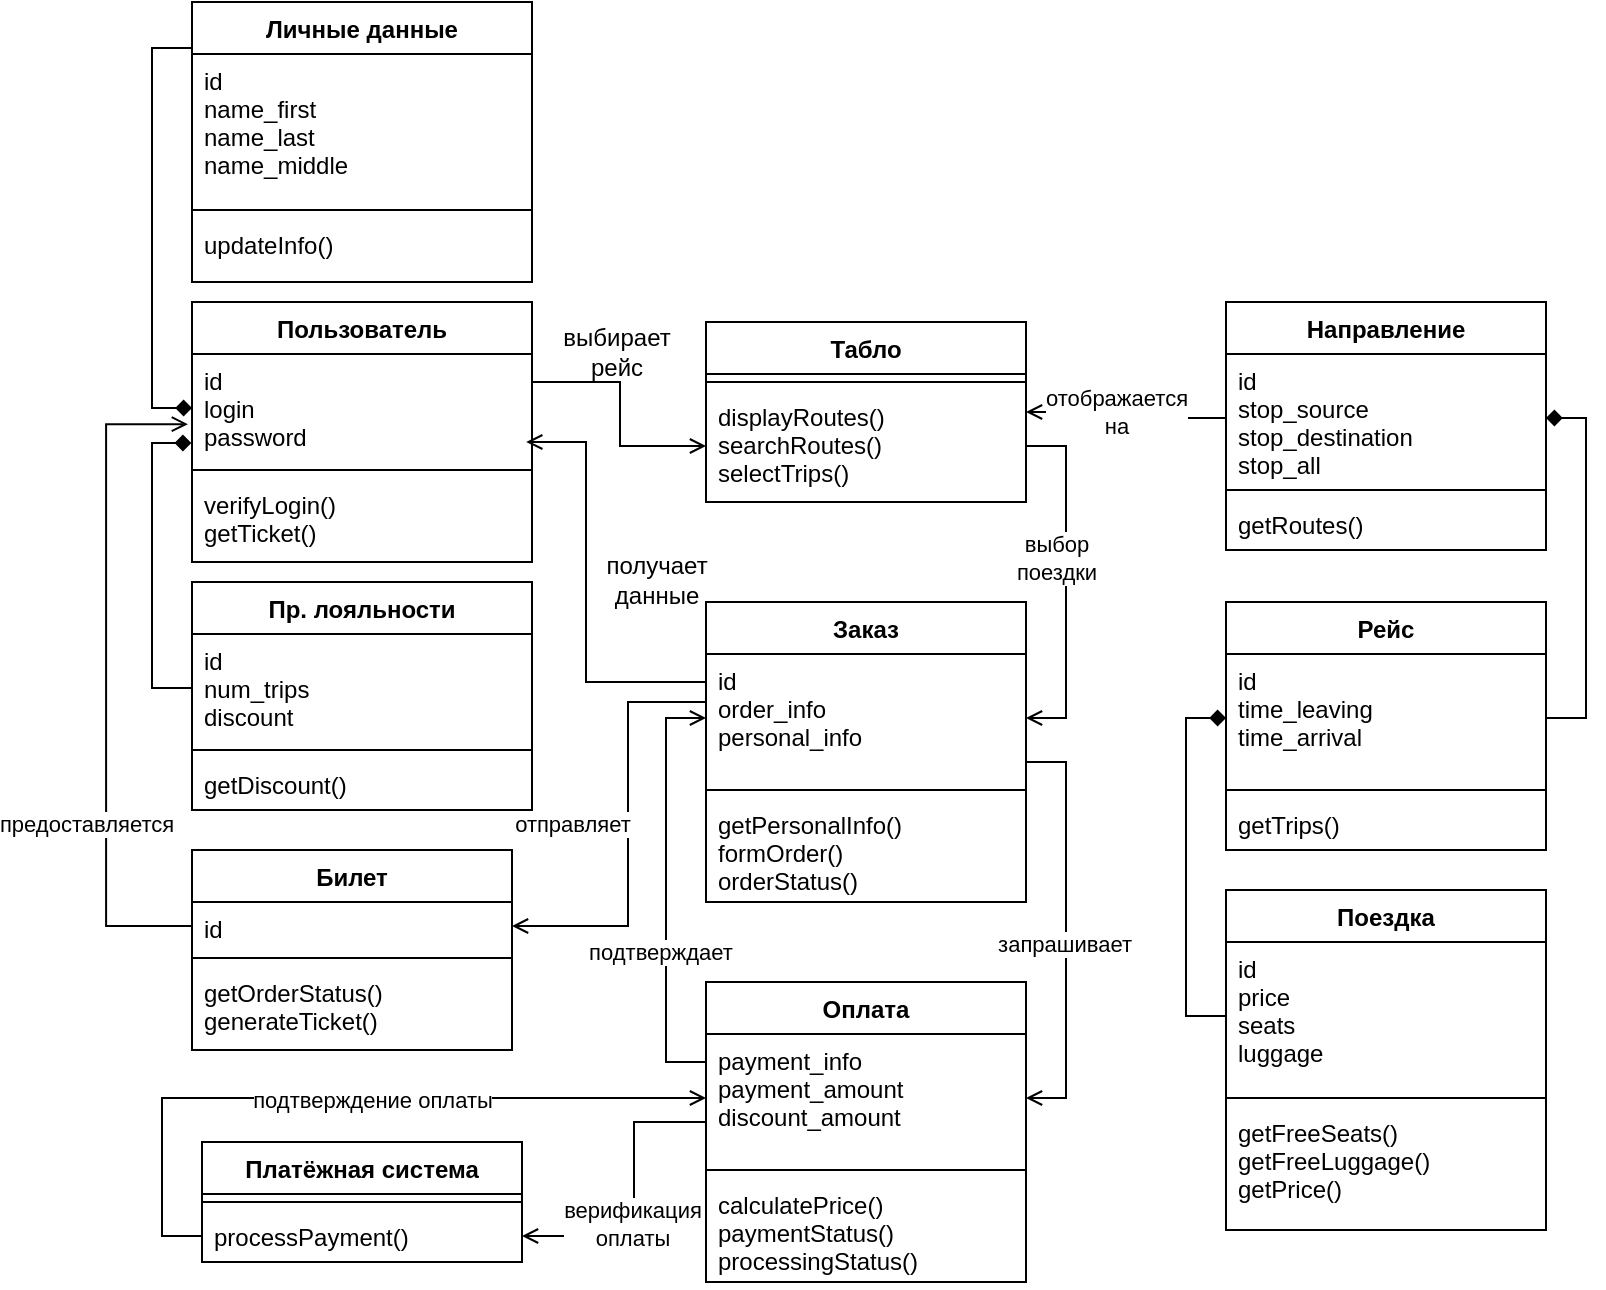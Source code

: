 <mxfile version="13.7.5" type="device"><diagram id="C5RBs43oDa-KdzZeNtuy" name="Page-1"><mxGraphModel dx="2130" dy="1912" grid="1" gridSize="10" guides="1" tooltips="1" connect="1" arrows="1" fold="1" page="1" pageScale="1" pageWidth="827" pageHeight="1169" math="0" shadow="0"><root><mxCell id="WIyWlLk6GJQsqaUBKTNV-0"/><mxCell id="WIyWlLk6GJQsqaUBKTNV-1" parent="WIyWlLk6GJQsqaUBKTNV-0"/><mxCell id="ljPP_YvINjtz-8va6Bm2-36" style="edgeStyle=orthogonalEdgeStyle;rounded=0;orthogonalLoop=1;jettySize=auto;html=1;exitX=0;exitY=0.5;exitDx=0;exitDy=0;entryX=0;entryY=0.5;entryDx=0;entryDy=0;endArrow=diamond;endFill=1;" edge="1" parent="WIyWlLk6GJQsqaUBKTNV-1" source="ljPP_YvINjtz-8va6Bm2-13" target="ljPP_YvINjtz-8va6Bm2-1"><mxGeometry relative="1" as="geometry"><Array as="points"><mxPoint x="13.0" y="-357"/><mxPoint x="13.0" y="-177"/></Array></mxGeometry></mxCell><mxCell id="ljPP_YvINjtz-8va6Bm2-39" style="edgeStyle=orthogonalEdgeStyle;rounded=0;orthogonalLoop=1;jettySize=auto;html=1;exitX=0;exitY=0.5;exitDx=0;exitDy=0;entryX=-0.002;entryY=0.824;entryDx=0;entryDy=0;entryPerimeter=0;endArrow=diamond;endFill=1;" edge="1" parent="WIyWlLk6GJQsqaUBKTNV-1" source="ljPP_YvINjtz-8va6Bm2-17" target="ljPP_YvINjtz-8va6Bm2-1"><mxGeometry relative="1" as="geometry"/></mxCell><mxCell id="ljPP_YvINjtz-8va6Bm2-50" style="edgeStyle=orthogonalEdgeStyle;rounded=0;orthogonalLoop=1;jettySize=auto;html=1;exitX=0;exitY=0.5;exitDx=0;exitDy=0;entryX=0;entryY=0.5;entryDx=0;entryDy=0;endArrow=diamond;endFill=1;" edge="1" parent="WIyWlLk6GJQsqaUBKTNV-1" source="ljPP_YvINjtz-8va6Bm2-26" target="ljPP_YvINjtz-8va6Bm2-33"><mxGeometry relative="1" as="geometry"/></mxCell><mxCell id="ljPP_YvINjtz-8va6Bm2-51" style="edgeStyle=orthogonalEdgeStyle;rounded=0;orthogonalLoop=1;jettySize=auto;html=1;exitX=1;exitY=0.5;exitDx=0;exitDy=0;entryX=1;entryY=0.5;entryDx=0;entryDy=0;endArrow=diamond;endFill=1;" edge="1" parent="WIyWlLk6GJQsqaUBKTNV-1" source="ljPP_YvINjtz-8va6Bm2-33" target="ljPP_YvINjtz-8va6Bm2-9"><mxGeometry relative="1" as="geometry"/></mxCell><mxCell id="ljPP_YvINjtz-8va6Bm2-56" style="edgeStyle=orthogonalEdgeStyle;rounded=0;orthogonalLoop=1;jettySize=auto;html=1;exitX=0;exitY=0.5;exitDx=0;exitDy=0;entryX=1;entryY=0.5;entryDx=0;entryDy=0;endArrow=open;endFill=0;" edge="1" parent="WIyWlLk6GJQsqaUBKTNV-1" source="ljPP_YvINjtz-8va6Bm2-9" target="ljPP_YvINjtz-8va6Bm2-52"><mxGeometry relative="1" as="geometry"/></mxCell><mxCell id="ljPP_YvINjtz-8va6Bm2-57" value="отображается&lt;br&gt;на" style="edgeLabel;html=1;align=center;verticalAlign=middle;resizable=0;points=[];" vertex="1" connectable="0" parent="ljPP_YvINjtz-8va6Bm2-56"><mxGeometry x="0.133" relative="1" as="geometry"><mxPoint as="offset"/></mxGeometry></mxCell><mxCell id="ljPP_YvINjtz-8va6Bm2-25" value="Поездка" style="swimlane;fontStyle=1;align=center;verticalAlign=top;childLayout=stackLayout;horizontal=1;startSize=26;horizontalStack=0;resizeParent=1;resizeParentMax=0;resizeLast=0;collapsible=1;marginBottom=0;" vertex="1" parent="WIyWlLk6GJQsqaUBKTNV-1"><mxGeometry x="550" y="64" width="160" height="170" as="geometry"/></mxCell><mxCell id="ljPP_YvINjtz-8va6Bm2-26" value="id&#10;price&#10;seats&#10;luggage" style="text;strokeColor=none;fillColor=none;align=left;verticalAlign=top;spacingLeft=4;spacingRight=4;overflow=hidden;rotatable=0;points=[[0,0.5],[1,0.5]];portConstraint=eastwest;" vertex="1" parent="ljPP_YvINjtz-8va6Bm2-25"><mxGeometry y="26" width="160" height="74" as="geometry"/></mxCell><mxCell id="ljPP_YvINjtz-8va6Bm2-27" value="" style="line;strokeWidth=1;fillColor=none;align=left;verticalAlign=middle;spacingTop=-1;spacingLeft=3;spacingRight=3;rotatable=0;labelPosition=right;points=[];portConstraint=eastwest;" vertex="1" parent="ljPP_YvINjtz-8va6Bm2-25"><mxGeometry y="100" width="160" height="8" as="geometry"/></mxCell><mxCell id="ljPP_YvINjtz-8va6Bm2-28" value="getFreeSeats()&#10;getFreeLuggage()&#10;getPrice()" style="text;strokeColor=none;fillColor=none;align=left;verticalAlign=top;spacingLeft=4;spacingRight=4;overflow=hidden;rotatable=0;points=[[0,0.5],[1,0.5]];portConstraint=eastwest;" vertex="1" parent="ljPP_YvINjtz-8va6Bm2-25"><mxGeometry y="108" width="160" height="62" as="geometry"/></mxCell><mxCell id="ljPP_YvINjtz-8va6Bm2-32" value="Рейс" style="swimlane;fontStyle=1;align=center;verticalAlign=top;childLayout=stackLayout;horizontal=1;startSize=26;horizontalStack=0;resizeParent=1;resizeParentMax=0;resizeLast=0;collapsible=1;marginBottom=0;" vertex="1" parent="WIyWlLk6GJQsqaUBKTNV-1"><mxGeometry x="550" y="-80" width="160" height="124" as="geometry"/></mxCell><mxCell id="ljPP_YvINjtz-8va6Bm2-33" value="id&#10;time_leaving&#10;time_arrival" style="text;strokeColor=none;fillColor=none;align=left;verticalAlign=top;spacingLeft=4;spacingRight=4;overflow=hidden;rotatable=0;points=[[0,0.5],[1,0.5]];portConstraint=eastwest;" vertex="1" parent="ljPP_YvINjtz-8va6Bm2-32"><mxGeometry y="26" width="160" height="64" as="geometry"/></mxCell><mxCell id="ljPP_YvINjtz-8va6Bm2-34" value="" style="line;strokeWidth=1;fillColor=none;align=left;verticalAlign=middle;spacingTop=-1;spacingLeft=3;spacingRight=3;rotatable=0;labelPosition=right;points=[];portConstraint=eastwest;" vertex="1" parent="ljPP_YvINjtz-8va6Bm2-32"><mxGeometry y="90" width="160" height="8" as="geometry"/></mxCell><mxCell id="ljPP_YvINjtz-8va6Bm2-35" value="getTrips()" style="text;strokeColor=none;fillColor=none;align=left;verticalAlign=top;spacingLeft=4;spacingRight=4;overflow=hidden;rotatable=0;points=[[0,0.5],[1,0.5]];portConstraint=eastwest;" vertex="1" parent="ljPP_YvINjtz-8va6Bm2-32"><mxGeometry y="98" width="160" height="26" as="geometry"/></mxCell><mxCell id="ljPP_YvINjtz-8va6Bm2-8" value="Направление" style="swimlane;fontStyle=1;align=center;verticalAlign=top;childLayout=stackLayout;horizontal=1;startSize=26;horizontalStack=0;resizeParent=1;resizeParentMax=0;resizeLast=0;collapsible=1;marginBottom=0;" vertex="1" parent="WIyWlLk6GJQsqaUBKTNV-1"><mxGeometry x="550" y="-230" width="160" height="124" as="geometry"/></mxCell><mxCell id="ljPP_YvINjtz-8va6Bm2-9" value="id&#10;stop_source&#10;stop_destination&#10;stop_all" style="text;strokeColor=none;fillColor=none;align=left;verticalAlign=top;spacingLeft=4;spacingRight=4;overflow=hidden;rotatable=0;points=[[0,0.5],[1,0.5]];portConstraint=eastwest;" vertex="1" parent="ljPP_YvINjtz-8va6Bm2-8"><mxGeometry y="26" width="160" height="64" as="geometry"/></mxCell><mxCell id="ljPP_YvINjtz-8va6Bm2-10" value="" style="line;strokeWidth=1;fillColor=none;align=left;verticalAlign=middle;spacingTop=-1;spacingLeft=3;spacingRight=3;rotatable=0;labelPosition=right;points=[];portConstraint=eastwest;" vertex="1" parent="ljPP_YvINjtz-8va6Bm2-8"><mxGeometry y="90" width="160" height="8" as="geometry"/></mxCell><mxCell id="ljPP_YvINjtz-8va6Bm2-11" value="getRoutes()" style="text;strokeColor=none;fillColor=none;align=left;verticalAlign=top;spacingLeft=4;spacingRight=4;overflow=hidden;rotatable=0;points=[[0,0.5],[1,0.5]];portConstraint=eastwest;" vertex="1" parent="ljPP_YvINjtz-8va6Bm2-8"><mxGeometry y="98" width="160" height="26" as="geometry"/></mxCell><mxCell id="ljPP_YvINjtz-8va6Bm2-73" style="edgeStyle=orthogonalEdgeStyle;rounded=0;orthogonalLoop=1;jettySize=auto;html=1;exitX=1;exitY=0.5;exitDx=0;exitDy=0;entryX=0;entryY=0.5;entryDx=0;entryDy=0;endArrow=open;endFill=0;" edge="1" parent="WIyWlLk6GJQsqaUBKTNV-1" source="ljPP_YvINjtz-8va6Bm2-1" target="ljPP_YvINjtz-8va6Bm2-55"><mxGeometry relative="1" as="geometry"><Array as="points"><mxPoint x="203" y="-190"/><mxPoint x="247" y="-190"/><mxPoint x="247" y="-158"/></Array></mxGeometry></mxCell><mxCell id="ljPP_YvINjtz-8va6Bm2-52" value="Табло" style="swimlane;fontStyle=1;align=center;verticalAlign=top;childLayout=stackLayout;horizontal=1;startSize=26;horizontalStack=0;resizeParent=1;resizeParentMax=0;resizeLast=0;collapsible=1;marginBottom=0;" vertex="1" parent="WIyWlLk6GJQsqaUBKTNV-1"><mxGeometry x="290" y="-220" width="160" height="90" as="geometry"/></mxCell><mxCell id="ljPP_YvINjtz-8va6Bm2-54" value="" style="line;strokeWidth=1;fillColor=none;align=left;verticalAlign=middle;spacingTop=-1;spacingLeft=3;spacingRight=3;rotatable=0;labelPosition=right;points=[];portConstraint=eastwest;" vertex="1" parent="ljPP_YvINjtz-8va6Bm2-52"><mxGeometry y="26" width="160" height="8" as="geometry"/></mxCell><mxCell id="ljPP_YvINjtz-8va6Bm2-55" value="displayRoutes()&#10;searchRoutes()&#10;selectTrips()" style="text;strokeColor=none;fillColor=none;align=left;verticalAlign=top;spacingLeft=4;spacingRight=4;overflow=hidden;rotatable=0;points=[[0,0.5],[1,0.5]];portConstraint=eastwest;" vertex="1" parent="ljPP_YvINjtz-8va6Bm2-52"><mxGeometry y="34" width="160" height="56" as="geometry"/></mxCell><mxCell id="ljPP_YvINjtz-8va6Bm2-61" value="Заказ" style="swimlane;fontStyle=1;align=center;verticalAlign=top;childLayout=stackLayout;horizontal=1;startSize=26;horizontalStack=0;resizeParent=1;resizeParentMax=0;resizeLast=0;collapsible=1;marginBottom=0;" vertex="1" parent="WIyWlLk6GJQsqaUBKTNV-1"><mxGeometry x="290" y="-80" width="160" height="150" as="geometry"/></mxCell><mxCell id="ljPP_YvINjtz-8va6Bm2-62" value="id&#10;order_info&#10;personal_info" style="text;strokeColor=none;fillColor=none;align=left;verticalAlign=top;spacingLeft=4;spacingRight=4;overflow=hidden;rotatable=0;points=[[0,0.5],[1,0.5]];portConstraint=eastwest;" vertex="1" parent="ljPP_YvINjtz-8va6Bm2-61"><mxGeometry y="26" width="160" height="64" as="geometry"/></mxCell><mxCell id="ljPP_YvINjtz-8va6Bm2-63" value="" style="line;strokeWidth=1;fillColor=none;align=left;verticalAlign=middle;spacingTop=-1;spacingLeft=3;spacingRight=3;rotatable=0;labelPosition=right;points=[];portConstraint=eastwest;" vertex="1" parent="ljPP_YvINjtz-8va6Bm2-61"><mxGeometry y="90" width="160" height="8" as="geometry"/></mxCell><mxCell id="ljPP_YvINjtz-8va6Bm2-64" value="getPersonalInfo()&#10;formOrder()&#10;orderStatus()" style="text;strokeColor=none;fillColor=none;align=left;verticalAlign=top;spacingLeft=4;spacingRight=4;overflow=hidden;rotatable=0;points=[[0,0.5],[1,0.5]];portConstraint=eastwest;" vertex="1" parent="ljPP_YvINjtz-8va6Bm2-61"><mxGeometry y="98" width="160" height="52" as="geometry"/></mxCell><mxCell id="ljPP_YvINjtz-8va6Bm2-74" style="edgeStyle=orthogonalEdgeStyle;rounded=0;orthogonalLoop=1;jettySize=auto;html=1;exitX=1;exitY=0.5;exitDx=0;exitDy=0;endArrow=open;endFill=0;" edge="1" parent="WIyWlLk6GJQsqaUBKTNV-1" source="ljPP_YvINjtz-8va6Bm2-55" target="ljPP_YvINjtz-8va6Bm2-62"><mxGeometry relative="1" as="geometry"/></mxCell><mxCell id="ljPP_YvINjtz-8va6Bm2-98" value="выбор&lt;br&gt;поездки" style="edgeLabel;html=1;align=center;verticalAlign=middle;resizable=0;points=[];" vertex="1" connectable="0" parent="ljPP_YvINjtz-8va6Bm2-74"><mxGeometry x="-0.152" y="-5" relative="1" as="geometry"><mxPoint y="1" as="offset"/></mxGeometry></mxCell><mxCell id="ljPP_YvINjtz-8va6Bm2-76" value="выбирает &lt;br&gt;рейс" style="text;html=1;align=center;verticalAlign=middle;resizable=0;points=[];autosize=1;" vertex="1" parent="WIyWlLk6GJQsqaUBKTNV-1"><mxGeometry x="210" y="-220" width="70" height="30" as="geometry"/></mxCell><mxCell id="ljPP_YvINjtz-8va6Bm2-78" style="edgeStyle=orthogonalEdgeStyle;rounded=0;orthogonalLoop=1;jettySize=auto;html=1;exitX=0;exitY=0.5;exitDx=0;exitDy=0;entryX=0.983;entryY=0.815;entryDx=0;entryDy=0;entryPerimeter=0;endArrow=open;endFill=0;" edge="1" parent="WIyWlLk6GJQsqaUBKTNV-1" source="ljPP_YvINjtz-8va6Bm2-62" target="ljPP_YvINjtz-8va6Bm2-1"><mxGeometry relative="1" as="geometry"><Array as="points"><mxPoint x="290" y="-40"/><mxPoint x="230" y="-40"/><mxPoint x="230" y="-160"/></Array></mxGeometry></mxCell><mxCell id="ljPP_YvINjtz-8va6Bm2-79" value="получает &lt;br&gt;данные" style="text;html=1;align=center;verticalAlign=middle;resizable=0;points=[];autosize=1;" vertex="1" parent="WIyWlLk6GJQsqaUBKTNV-1"><mxGeometry x="230" y="-106" width="70" height="30" as="geometry"/></mxCell><mxCell id="ljPP_YvINjtz-8va6Bm2-65" value="Оплата" style="swimlane;fontStyle=1;align=center;verticalAlign=top;childLayout=stackLayout;horizontal=1;startSize=26;horizontalStack=0;resizeParent=1;resizeParentMax=0;resizeLast=0;collapsible=1;marginBottom=0;" vertex="1" parent="WIyWlLk6GJQsqaUBKTNV-1"><mxGeometry x="290" y="110" width="160" height="150" as="geometry"/></mxCell><mxCell id="ljPP_YvINjtz-8va6Bm2-66" value="payment_info&#10;payment_amount&#10;discount_amount" style="text;strokeColor=none;fillColor=none;align=left;verticalAlign=top;spacingLeft=4;spacingRight=4;overflow=hidden;rotatable=0;points=[[0,0.5],[1,0.5]];portConstraint=eastwest;" vertex="1" parent="ljPP_YvINjtz-8va6Bm2-65"><mxGeometry y="26" width="160" height="64" as="geometry"/></mxCell><mxCell id="ljPP_YvINjtz-8va6Bm2-67" value="" style="line;strokeWidth=1;fillColor=none;align=left;verticalAlign=middle;spacingTop=-1;spacingLeft=3;spacingRight=3;rotatable=0;labelPosition=right;points=[];portConstraint=eastwest;" vertex="1" parent="ljPP_YvINjtz-8va6Bm2-65"><mxGeometry y="90" width="160" height="8" as="geometry"/></mxCell><mxCell id="ljPP_YvINjtz-8va6Bm2-68" value="calculatePrice()&#10;paymentStatus()&#10;processingStatus()" style="text;strokeColor=none;fillColor=none;align=left;verticalAlign=top;spacingLeft=4;spacingRight=4;overflow=hidden;rotatable=0;points=[[0,0.5],[1,0.5]];portConstraint=eastwest;" vertex="1" parent="ljPP_YvINjtz-8va6Bm2-65"><mxGeometry y="98" width="160" height="52" as="geometry"/></mxCell><mxCell id="ljPP_YvINjtz-8va6Bm2-82" style="edgeStyle=orthogonalEdgeStyle;rounded=0;orthogonalLoop=1;jettySize=auto;html=1;exitX=0;exitY=0.5;exitDx=0;exitDy=0;entryX=-0.012;entryY=0.65;entryDx=0;entryDy=0;entryPerimeter=0;endArrow=open;endFill=0;" edge="1" parent="WIyWlLk6GJQsqaUBKTNV-1" source="ljPP_YvINjtz-8va6Bm2-70" target="ljPP_YvINjtz-8va6Bm2-1"><mxGeometry relative="1" as="geometry"><Array as="points"><mxPoint x="-9.94" y="82"/><mxPoint x="-9.94" y="-169"/></Array></mxGeometry></mxCell><mxCell id="ljPP_YvINjtz-8va6Bm2-83" value="предоставляется" style="edgeLabel;html=1;align=center;verticalAlign=middle;resizable=0;points=[];" vertex="1" connectable="0" parent="ljPP_YvINjtz-8va6Bm2-82"><mxGeometry x="-0.09" y="-3" relative="1" as="geometry"><mxPoint x="-13.06" y="57.88" as="offset"/></mxGeometry></mxCell><mxCell id="ljPP_YvINjtz-8va6Bm2-84" style="edgeStyle=orthogonalEdgeStyle;rounded=0;orthogonalLoop=1;jettySize=auto;html=1;exitX=0;exitY=0.5;exitDx=0;exitDy=0;entryX=0;entryY=0.5;entryDx=0;entryDy=0;endArrow=open;endFill=0;" edge="1" parent="WIyWlLk6GJQsqaUBKTNV-1" source="ljPP_YvINjtz-8va6Bm2-66" target="ljPP_YvINjtz-8va6Bm2-62"><mxGeometry relative="1" as="geometry"><Array as="points"><mxPoint x="290" y="150"/><mxPoint x="270" y="150"/><mxPoint x="270" y="-22"/></Array></mxGeometry></mxCell><mxCell id="ljPP_YvINjtz-8va6Bm2-96" value="подтверждает" style="edgeLabel;html=1;align=center;verticalAlign=middle;resizable=0;points=[];" vertex="1" connectable="0" parent="ljPP_YvINjtz-8va6Bm2-84"><mxGeometry x="-0.188" y="3" relative="1" as="geometry"><mxPoint as="offset"/></mxGeometry></mxCell><mxCell id="ljPP_YvINjtz-8va6Bm2-85" style="edgeStyle=orthogonalEdgeStyle;rounded=0;orthogonalLoop=1;jettySize=auto;html=1;exitX=1;exitY=0.5;exitDx=0;exitDy=0;entryX=1;entryY=0.5;entryDx=0;entryDy=0;endArrow=open;endFill=0;" edge="1" parent="WIyWlLk6GJQsqaUBKTNV-1" source="ljPP_YvINjtz-8va6Bm2-62" target="ljPP_YvINjtz-8va6Bm2-66"><mxGeometry relative="1" as="geometry"><Array as="points"><mxPoint x="450"/><mxPoint x="470"/><mxPoint x="470" y="168"/></Array></mxGeometry></mxCell><mxCell id="ljPP_YvINjtz-8va6Bm2-86" value="запрашивает" style="edgeLabel;html=1;align=center;verticalAlign=middle;resizable=0;points=[];" vertex="1" connectable="0" parent="ljPP_YvINjtz-8va6Bm2-85"><mxGeometry x="0.242" y="-1" relative="1" as="geometry"><mxPoint y="-10.35" as="offset"/></mxGeometry></mxCell><mxCell id="ljPP_YvINjtz-8va6Bm2-87" style="edgeStyle=orthogonalEdgeStyle;rounded=0;orthogonalLoop=1;jettySize=auto;html=1;exitX=0;exitY=0.5;exitDx=0;exitDy=0;entryX=1;entryY=0.5;entryDx=0;entryDy=0;endArrow=open;endFill=0;" edge="1" parent="WIyWlLk6GJQsqaUBKTNV-1" source="ljPP_YvINjtz-8va6Bm2-62" target="ljPP_YvINjtz-8va6Bm2-70"><mxGeometry relative="1" as="geometry"><Array as="points"><mxPoint x="290" y="-30"/><mxPoint x="251" y="-30"/><mxPoint x="251" y="82"/></Array></mxGeometry></mxCell><mxCell id="ljPP_YvINjtz-8va6Bm2-97" value="отправляет" style="edgeLabel;html=1;align=center;verticalAlign=middle;resizable=0;points=[];" vertex="1" connectable="0" parent="ljPP_YvINjtz-8va6Bm2-87"><mxGeometry x="0.205" relative="1" as="geometry"><mxPoint x="-28.06" y="-22.53" as="offset"/></mxGeometry></mxCell><mxCell id="ljPP_YvINjtz-8va6Bm2-92" style="edgeStyle=orthogonalEdgeStyle;rounded=0;orthogonalLoop=1;jettySize=auto;html=1;exitX=0;exitY=0.5;exitDx=0;exitDy=0;entryX=1;entryY=0.5;entryDx=0;entryDy=0;endArrow=open;endFill=0;" edge="1" parent="WIyWlLk6GJQsqaUBKTNV-1" source="ljPP_YvINjtz-8va6Bm2-66" target="ljPP_YvINjtz-8va6Bm2-91"><mxGeometry relative="1" as="geometry"><Array as="points"><mxPoint x="290" y="180"/><mxPoint x="254" y="180"/><mxPoint x="254" y="237"/></Array></mxGeometry></mxCell><mxCell id="ljPP_YvINjtz-8va6Bm2-95" value="верификация&lt;br&gt;оплаты" style="edgeLabel;html=1;align=center;verticalAlign=middle;resizable=0;points=[];" vertex="1" connectable="0" parent="ljPP_YvINjtz-8va6Bm2-92"><mxGeometry x="0.243" y="-1" relative="1" as="geometry"><mxPoint y="-1" as="offset"/></mxGeometry></mxCell><mxCell id="ljPP_YvINjtz-8va6Bm2-93" style="edgeStyle=orthogonalEdgeStyle;rounded=0;orthogonalLoop=1;jettySize=auto;html=1;exitX=0;exitY=0.5;exitDx=0;exitDy=0;entryX=0;entryY=0.5;entryDx=0;entryDy=0;endArrow=open;endFill=0;" edge="1" parent="WIyWlLk6GJQsqaUBKTNV-1" source="ljPP_YvINjtz-8va6Bm2-91" target="ljPP_YvINjtz-8va6Bm2-66"><mxGeometry relative="1" as="geometry"/></mxCell><mxCell id="ljPP_YvINjtz-8va6Bm2-94" value="подтверждение оплаты" style="edgeLabel;html=1;align=center;verticalAlign=middle;resizable=0;points=[];" vertex="1" connectable="0" parent="ljPP_YvINjtz-8va6Bm2-93"><mxGeometry x="0.08" y="-1" relative="1" as="geometry"><mxPoint x="-1" as="offset"/></mxGeometry></mxCell><mxCell id="ljPP_YvINjtz-8va6Bm2-0" value="Пользователь" style="swimlane;fontStyle=1;align=center;verticalAlign=top;childLayout=stackLayout;horizontal=1;startSize=26;horizontalStack=0;resizeParent=1;resizeParentMax=0;resizeLast=0;collapsible=1;marginBottom=0;" vertex="1" parent="WIyWlLk6GJQsqaUBKTNV-1"><mxGeometry x="33" y="-230" width="170" height="130" as="geometry"/></mxCell><mxCell id="ljPP_YvINjtz-8va6Bm2-1" value="id&#10;login&#10;password" style="text;strokeColor=none;fillColor=none;align=left;verticalAlign=top;spacingLeft=4;spacingRight=4;overflow=hidden;rotatable=0;points=[[0,0.5],[1,0.5]];portConstraint=eastwest;" vertex="1" parent="ljPP_YvINjtz-8va6Bm2-0"><mxGeometry y="26" width="170" height="54" as="geometry"/></mxCell><mxCell id="ljPP_YvINjtz-8va6Bm2-2" value="" style="line;strokeWidth=1;fillColor=none;align=left;verticalAlign=middle;spacingTop=-1;spacingLeft=3;spacingRight=3;rotatable=0;labelPosition=right;points=[];portConstraint=eastwest;" vertex="1" parent="ljPP_YvINjtz-8va6Bm2-0"><mxGeometry y="80" width="170" height="8" as="geometry"/></mxCell><mxCell id="ljPP_YvINjtz-8va6Bm2-3" value="verifyLogin()&#10;getTicket()" style="text;strokeColor=none;fillColor=none;align=left;verticalAlign=top;spacingLeft=4;spacingRight=4;overflow=hidden;rotatable=0;points=[[0,0.5],[1,0.5]];portConstraint=eastwest;" vertex="1" parent="ljPP_YvINjtz-8va6Bm2-0"><mxGeometry y="88" width="170" height="42" as="geometry"/></mxCell><mxCell id="ljPP_YvINjtz-8va6Bm2-16" value="Пр. лояльности" style="swimlane;fontStyle=1;align=center;verticalAlign=top;childLayout=stackLayout;horizontal=1;startSize=26;horizontalStack=0;resizeParent=1;resizeParentMax=0;resizeLast=0;collapsible=1;marginBottom=0;" vertex="1" parent="WIyWlLk6GJQsqaUBKTNV-1"><mxGeometry x="33" y="-90" width="170" height="114" as="geometry"/></mxCell><mxCell id="ljPP_YvINjtz-8va6Bm2-17" value="id&#10;num_trips&#10;discount" style="text;strokeColor=none;fillColor=none;align=left;verticalAlign=top;spacingLeft=4;spacingRight=4;overflow=hidden;rotatable=0;points=[[0,0.5],[1,0.5]];portConstraint=eastwest;" vertex="1" parent="ljPP_YvINjtz-8va6Bm2-16"><mxGeometry y="26" width="170" height="54" as="geometry"/></mxCell><mxCell id="ljPP_YvINjtz-8va6Bm2-18" value="" style="line;strokeWidth=1;fillColor=none;align=left;verticalAlign=middle;spacingTop=-1;spacingLeft=3;spacingRight=3;rotatable=0;labelPosition=right;points=[];portConstraint=eastwest;" vertex="1" parent="ljPP_YvINjtz-8va6Bm2-16"><mxGeometry y="80" width="170" height="8" as="geometry"/></mxCell><mxCell id="ljPP_YvINjtz-8va6Bm2-19" value="getDiscount()" style="text;strokeColor=none;fillColor=none;align=left;verticalAlign=top;spacingLeft=4;spacingRight=4;overflow=hidden;rotatable=0;points=[[0,0.5],[1,0.5]];portConstraint=eastwest;" vertex="1" parent="ljPP_YvINjtz-8va6Bm2-16"><mxGeometry y="88" width="170" height="26" as="geometry"/></mxCell><mxCell id="ljPP_YvINjtz-8va6Bm2-69" value="Билет" style="swimlane;fontStyle=1;align=center;verticalAlign=top;childLayout=stackLayout;horizontal=1;startSize=26;horizontalStack=0;resizeParent=1;resizeParentMax=0;resizeLast=0;collapsible=1;marginBottom=0;" vertex="1" parent="WIyWlLk6GJQsqaUBKTNV-1"><mxGeometry x="33" y="44" width="160" height="100" as="geometry"/></mxCell><mxCell id="ljPP_YvINjtz-8va6Bm2-70" value="id" style="text;strokeColor=none;fillColor=none;align=left;verticalAlign=top;spacingLeft=4;spacingRight=4;overflow=hidden;rotatable=0;points=[[0,0.5],[1,0.5]];portConstraint=eastwest;" vertex="1" parent="ljPP_YvINjtz-8va6Bm2-69"><mxGeometry y="26" width="160" height="24" as="geometry"/></mxCell><mxCell id="ljPP_YvINjtz-8va6Bm2-71" value="" style="line;strokeWidth=1;fillColor=none;align=left;verticalAlign=middle;spacingTop=-1;spacingLeft=3;spacingRight=3;rotatable=0;labelPosition=right;points=[];portConstraint=eastwest;" vertex="1" parent="ljPP_YvINjtz-8va6Bm2-69"><mxGeometry y="50" width="160" height="8" as="geometry"/></mxCell><mxCell id="ljPP_YvINjtz-8va6Bm2-72" value="getOrderStatus()&#10;generateTicket()" style="text;strokeColor=none;fillColor=none;align=left;verticalAlign=top;spacingLeft=4;spacingRight=4;overflow=hidden;rotatable=0;points=[[0,0.5],[1,0.5]];portConstraint=eastwest;" vertex="1" parent="ljPP_YvINjtz-8va6Bm2-69"><mxGeometry y="58" width="160" height="42" as="geometry"/></mxCell><mxCell id="ljPP_YvINjtz-8va6Bm2-12" value="Личные данные" style="swimlane;fontStyle=1;align=center;verticalAlign=top;childLayout=stackLayout;horizontal=1;startSize=26;horizontalStack=0;resizeParent=1;resizeParentMax=0;resizeLast=0;collapsible=1;marginBottom=0;" vertex="1" parent="WIyWlLk6GJQsqaUBKTNV-1"><mxGeometry x="33" y="-380" width="170" height="140" as="geometry"/></mxCell><mxCell id="ljPP_YvINjtz-8va6Bm2-13" value="id&#10;name_first&#10;name_last&#10;name_middle" style="text;strokeColor=none;fillColor=none;align=left;verticalAlign=top;spacingLeft=4;spacingRight=4;overflow=hidden;rotatable=0;points=[[0,0.5],[1,0.5]];portConstraint=eastwest;" vertex="1" parent="ljPP_YvINjtz-8va6Bm2-12"><mxGeometry y="26" width="170" height="74" as="geometry"/></mxCell><mxCell id="ljPP_YvINjtz-8va6Bm2-14" value="" style="line;strokeWidth=1;fillColor=none;align=left;verticalAlign=middle;spacingTop=-1;spacingLeft=3;spacingRight=3;rotatable=0;labelPosition=right;points=[];portConstraint=eastwest;" vertex="1" parent="ljPP_YvINjtz-8va6Bm2-12"><mxGeometry y="100" width="170" height="8" as="geometry"/></mxCell><mxCell id="ljPP_YvINjtz-8va6Bm2-15" value="updateInfo()" style="text;strokeColor=none;fillColor=none;align=left;verticalAlign=top;spacingLeft=4;spacingRight=4;overflow=hidden;rotatable=0;points=[[0,0.5],[1,0.5]];portConstraint=eastwest;" vertex="1" parent="ljPP_YvINjtz-8va6Bm2-12"><mxGeometry y="108" width="170" height="32" as="geometry"/></mxCell><mxCell id="ljPP_YvINjtz-8va6Bm2-88" value="Платёжная система" style="swimlane;fontStyle=1;align=center;verticalAlign=top;childLayout=stackLayout;horizontal=1;startSize=26;horizontalStack=0;resizeParent=1;resizeParentMax=0;resizeLast=0;collapsible=1;marginBottom=0;" vertex="1" parent="WIyWlLk6GJQsqaUBKTNV-1"><mxGeometry x="38" y="190" width="160" height="60" as="geometry"/></mxCell><mxCell id="ljPP_YvINjtz-8va6Bm2-90" value="" style="line;strokeWidth=1;fillColor=none;align=left;verticalAlign=middle;spacingTop=-1;spacingLeft=3;spacingRight=3;rotatable=0;labelPosition=right;points=[];portConstraint=eastwest;" vertex="1" parent="ljPP_YvINjtz-8va6Bm2-88"><mxGeometry y="26" width="160" height="8" as="geometry"/></mxCell><mxCell id="ljPP_YvINjtz-8va6Bm2-91" value="processPayment()" style="text;strokeColor=none;fillColor=none;align=left;verticalAlign=top;spacingLeft=4;spacingRight=4;overflow=hidden;rotatable=0;points=[[0,0.5],[1,0.5]];portConstraint=eastwest;" vertex="1" parent="ljPP_YvINjtz-8va6Bm2-88"><mxGeometry y="34" width="160" height="26" as="geometry"/></mxCell></root></mxGraphModel></diagram></mxfile>